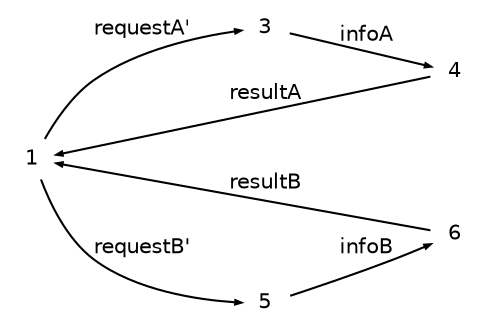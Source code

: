 digraph g
{
   graph [rankdir=LR];
   edge [arrowsize=0.3,fontsize=10,fontname=Helvetica];
   node [shape=plaintext,width=.3,height=.2,fontsize=10,fontname=Helvetica];
   1->3 [label="requestA'"];
   1->5 [label="requestB'"];
   3->4 [label="infoA"];
   4->1 [label="resultA"];
   5->6 [label="infoB"];
   6->1 [label="resultB"];
}
